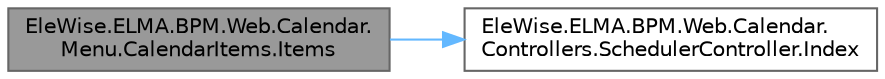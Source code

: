 digraph "EleWise.ELMA.BPM.Web.Calendar.Menu.CalendarItems.Items"
{
 // LATEX_PDF_SIZE
  bgcolor="transparent";
  edge [fontname=Helvetica,fontsize=10,labelfontname=Helvetica,labelfontsize=10];
  node [fontname=Helvetica,fontsize=10,shape=box,height=0.2,width=0.4];
  rankdir="LR";
  Node1 [id="Node000001",label="EleWise.ELMA.BPM.Web.Calendar.\lMenu.CalendarItems.Items",height=0.2,width=0.4,color="gray40", fillcolor="grey60", style="filled", fontcolor="black",tooltip="Элементы меню"];
  Node1 -> Node2 [id="edge1_Node000001_Node000002",color="steelblue1",style="solid",tooltip=" "];
  Node2 [id="Node000002",label="EleWise.ELMA.BPM.Web.Calendar.\lControllers.SchedulerController.Index",height=0.2,width=0.4,color="grey40", fillcolor="white", style="filled",URL="$class_ele_wise_1_1_e_l_m_a_1_1_b_p_m_1_1_web_1_1_calendar_1_1_controllers_1_1_scheduler_controller.html#a464fd80e77ba552ae20df9468c0f8fa9",tooltip="Перекидывает на последний посещенный календарь"];
}

